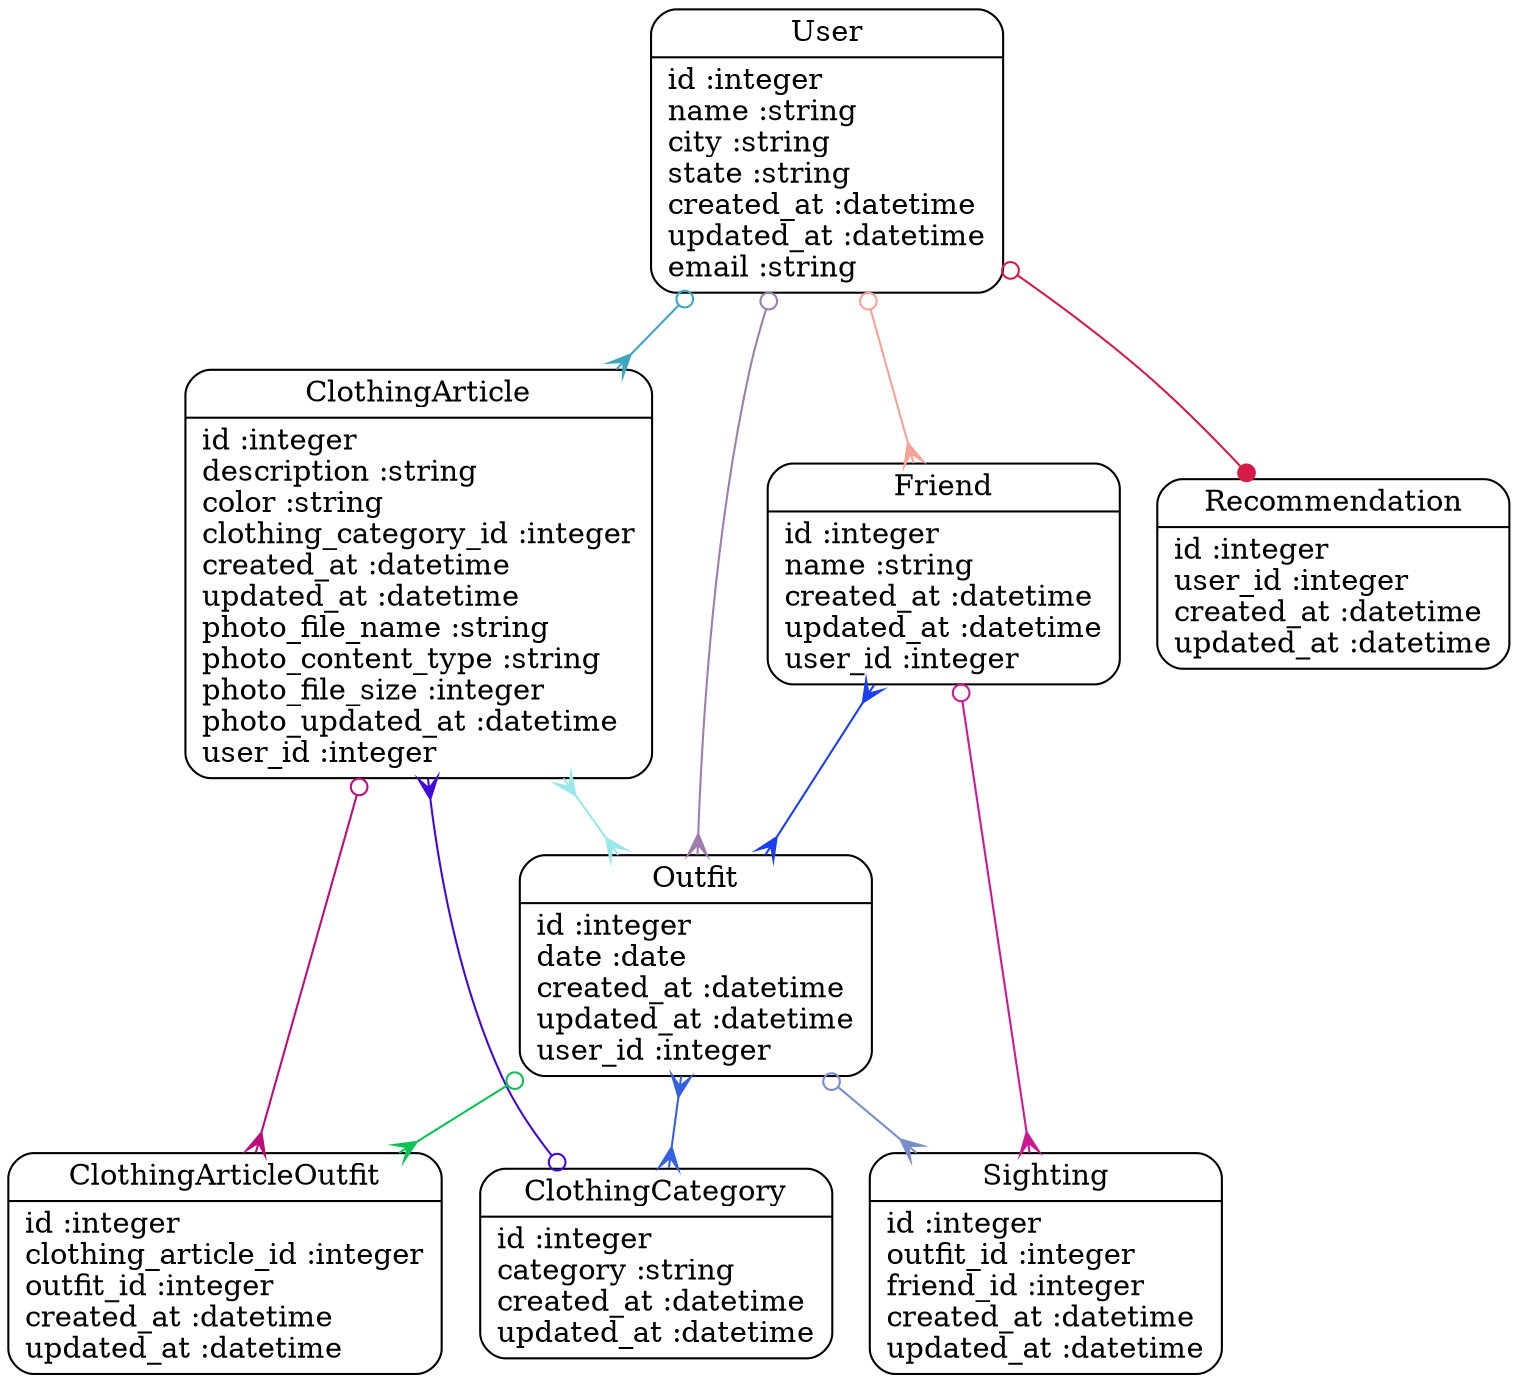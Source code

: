 digraph models_diagram {
	graph[overlap=false, splines=true]
	"ClothingArticle" [shape=Mrecord, label="{ClothingArticle|id :integer\ldescription :string\lcolor :string\lclothing_category_id :integer\lcreated_at :datetime\lupdated_at :datetime\lphoto_file_name :string\lphoto_content_type :string\lphoto_file_size :integer\lphoto_updated_at :datetime\luser_id :integer\l}"]
	"ClothingArticleOutfit" [shape=Mrecord, label="{ClothingArticleOutfit|id :integer\lclothing_article_id :integer\loutfit_id :integer\lcreated_at :datetime\lupdated_at :datetime\l}"]
	"ClothingCategory" [shape=Mrecord, label="{ClothingCategory|id :integer\lcategory :string\lcreated_at :datetime\lupdated_at :datetime\l}"]
	"Friend" [shape=Mrecord, label="{Friend|id :integer\lname :string\lcreated_at :datetime\lupdated_at :datetime\luser_id :integer\l}"]
	"Outfit" [shape=Mrecord, label="{Outfit|id :integer\ldate :date\lcreated_at :datetime\lupdated_at :datetime\luser_id :integer\l}"]
	"Recommendation" [shape=Mrecord, label="{Recommendation|id :integer\luser_id :integer\lcreated_at :datetime\lupdated_at :datetime\l}"]
	"Sighting" [shape=Mrecord, label="{Sighting|id :integer\loutfit_id :integer\lfriend_id :integer\lcreated_at :datetime\lupdated_at :datetime\l}"]
	"User" [shape=Mrecord, label="{User|id :integer\lname :string\lcity :string\lstate :string\lcreated_at :datetime\lupdated_at :datetime\lemail :string\l}"]
	"ClothingArticle" -> "ClothingArticleOutfit" [arrowtail=odot, arrowhead=crow, dir=both color="#BD0B7B"]
	"ClothingArticle" -> "Outfit" [arrowtail=crow, arrowhead=crow, dir=both color="#99E9EC"]
	"ClothingCategory" -> "ClothingArticle" [arrowtail=odot, arrowhead=crow, dir=both color="#4507D9"]
	"Friend" -> "Sighting" [arrowtail=odot, arrowhead=crow, dir=both color="#CD1895"]
	"Friend" -> "Outfit" [arrowtail=crow, arrowhead=crow, dir=both color="#1A3EF2"]
	"Outfit" -> "ClothingArticleOutfit" [arrowtail=odot, arrowhead=crow, dir=both color="#0BC355"]
	"Outfit" -> "ClothingCategory" [arrowtail=crow, arrowhead=crow, dir=both color="#3560E0"]
	"Outfit" -> "Sighting" [arrowtail=odot, arrowhead=crow, dir=both color="#788DC9"]
	"User" -> "Outfit" [arrowtail=odot, arrowhead=crow, dir=both color="#9F7CAC"]
	"User" -> "ClothingArticle" [arrowtail=odot, arrowhead=crow, dir=both color="#3EA7C0"]
	"User" -> "Friend" [arrowtail=odot, arrowhead=crow, dir=both color="#F7A297"]
	"User" -> "Recommendation" [arrowtail=odot, arrowhead=dot, dir=both color="#D51B48"]
}
